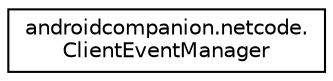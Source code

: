 digraph "Graphical Class Hierarchy"
{
  edge [fontname="Helvetica",fontsize="10",labelfontname="Helvetica",labelfontsize="10"];
  node [fontname="Helvetica",fontsize="10",shape=record];
  rankdir="LR";
  Node0 [label="androidcompanion.netcode.\lClientEventManager",height=0.2,width=0.4,color="black", fillcolor="white", style="filled",URL="$classandroidcompanion_1_1netcode_1_1_client_event_manager.html"];
}
